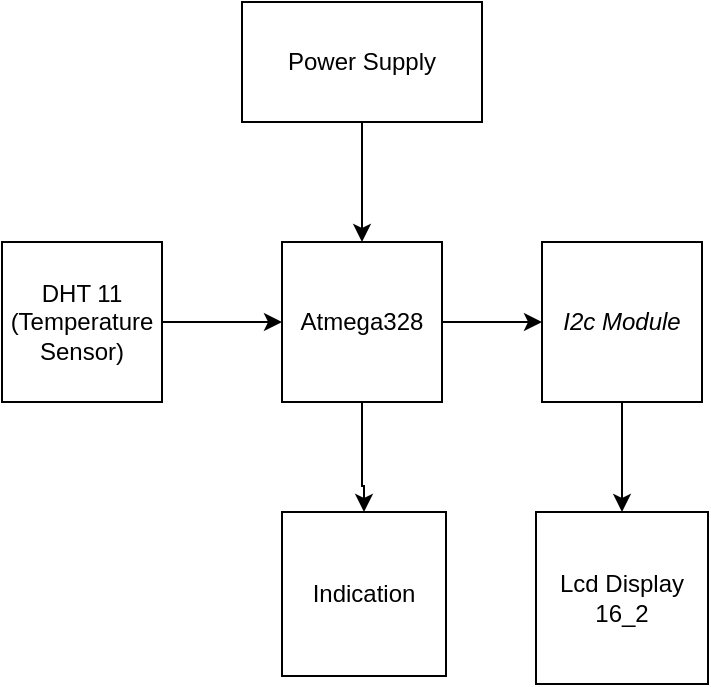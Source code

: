 <mxfile version="17.4.5" type="device"><diagram id="on7s-h0O37TCt2bDIzKN" name="Page-1"><mxGraphModel dx="741" dy="372" grid="0" gridSize="10" guides="1" tooltips="1" connect="1" arrows="1" fold="1" page="1" pageScale="1" pageWidth="850" pageHeight="1100" math="0" shadow="0"><root><mxCell id="0"/><mxCell id="1" parent="0"/><mxCell id="JSxfHNnw7XK2ipKRio-l-3" style="edgeStyle=orthogonalEdgeStyle;rounded=0;orthogonalLoop=1;jettySize=auto;html=1;exitX=1;exitY=0.5;exitDx=0;exitDy=0;entryX=0;entryY=0.5;entryDx=0;entryDy=0;" parent="1" source="JSxfHNnw7XK2ipKRio-l-1" target="JSxfHNnw7XK2ipKRio-l-2" edge="1"><mxGeometry relative="1" as="geometry"/></mxCell><mxCell id="KzX9WHsVZk57euil_70t-3" style="edgeStyle=orthogonalEdgeStyle;rounded=0;orthogonalLoop=1;jettySize=auto;html=1;entryX=0.5;entryY=0;entryDx=0;entryDy=0;" edge="1" parent="1" source="JSxfHNnw7XK2ipKRio-l-1" target="KzX9WHsVZk57euil_70t-1"><mxGeometry relative="1" as="geometry"><mxPoint x="424" y="345" as="targetPoint"/><Array as="points"><mxPoint x="400" y="362"/></Array></mxGeometry></mxCell><mxCell id="JSxfHNnw7XK2ipKRio-l-1" value="Atmega328" style="whiteSpace=wrap;html=1;aspect=fixed;" parent="1" vertex="1"><mxGeometry x="360" y="240" width="80" height="80" as="geometry"/></mxCell><mxCell id="KzX9WHsVZk57euil_70t-5" style="edgeStyle=orthogonalEdgeStyle;rounded=0;orthogonalLoop=1;jettySize=auto;html=1;entryX=0.5;entryY=0;entryDx=0;entryDy=0;" edge="1" parent="1" source="JSxfHNnw7XK2ipKRio-l-2" target="JSxfHNnw7XK2ipKRio-l-5"><mxGeometry relative="1" as="geometry"/></mxCell><mxCell id="JSxfHNnw7XK2ipKRio-l-2" value="&lt;i&gt;I2c Module&lt;/i&gt;" style="whiteSpace=wrap;html=1;aspect=fixed;" parent="1" vertex="1"><mxGeometry x="490" y="240" width="80" height="80" as="geometry"/></mxCell><mxCell id="JSxfHNnw7XK2ipKRio-l-7" style="edgeStyle=orthogonalEdgeStyle;rounded=0;orthogonalLoop=1;jettySize=auto;html=1;entryX=0.5;entryY=0;entryDx=0;entryDy=0;" parent="1" source="JSxfHNnw7XK2ipKRio-l-4" target="JSxfHNnw7XK2ipKRio-l-1" edge="1"><mxGeometry relative="1" as="geometry"/></mxCell><mxCell id="JSxfHNnw7XK2ipKRio-l-4" value="Power Supply" style="rounded=0;whiteSpace=wrap;html=1;" parent="1" vertex="1"><mxGeometry x="340" y="120" width="120" height="60" as="geometry"/></mxCell><mxCell id="JSxfHNnw7XK2ipKRio-l-5" value="Lcd Display 16_2" style="whiteSpace=wrap;html=1;aspect=fixed;" parent="1" vertex="1"><mxGeometry x="487" y="375" width="86" height="86" as="geometry"/></mxCell><mxCell id="JSxfHNnw7XK2ipKRio-l-9" style="edgeStyle=orthogonalEdgeStyle;rounded=0;orthogonalLoop=1;jettySize=auto;html=1;entryX=0;entryY=0.5;entryDx=0;entryDy=0;" parent="1" source="JSxfHNnw7XK2ipKRio-l-8" target="JSxfHNnw7XK2ipKRio-l-1" edge="1"><mxGeometry relative="1" as="geometry"/></mxCell><mxCell id="JSxfHNnw7XK2ipKRio-l-8" value="DHT 11&lt;br&gt;(Temperature Sensor)" style="whiteSpace=wrap;html=1;aspect=fixed;" parent="1" vertex="1"><mxGeometry x="220" y="240" width="80" height="80" as="geometry"/></mxCell><mxCell id="KzX9WHsVZk57euil_70t-1" value="Indication" style="whiteSpace=wrap;html=1;aspect=fixed;" vertex="1" parent="1"><mxGeometry x="360" y="375" width="82" height="82" as="geometry"/></mxCell></root></mxGraphModel></diagram></mxfile>